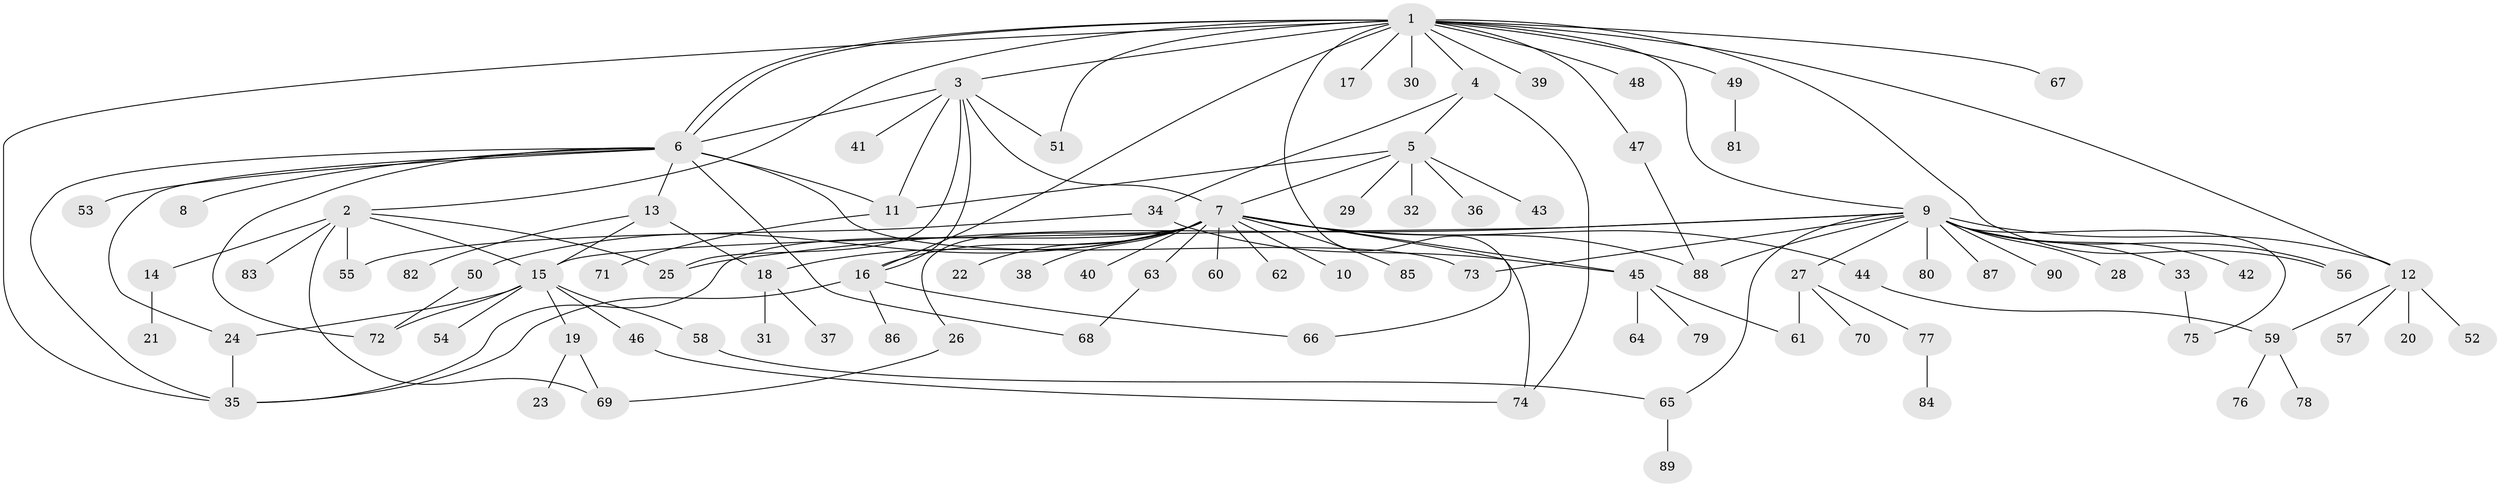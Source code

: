 // coarse degree distribution, {13: 0.022222222222222223, 6: 0.06666666666666667, 5: 0.044444444444444446, 4: 0.08888888888888889, 18: 0.022222222222222223, 7: 0.044444444444444446, 9: 0.022222222222222223, 3: 0.15555555555555556, 1: 0.3333333333333333, 2: 0.2}
// Generated by graph-tools (version 1.1) at 2025/50/03/04/25 22:50:35]
// undirected, 90 vertices, 126 edges
graph export_dot {
  node [color=gray90,style=filled];
  1;
  2;
  3;
  4;
  5;
  6;
  7;
  8;
  9;
  10;
  11;
  12;
  13;
  14;
  15;
  16;
  17;
  18;
  19;
  20;
  21;
  22;
  23;
  24;
  25;
  26;
  27;
  28;
  29;
  30;
  31;
  32;
  33;
  34;
  35;
  36;
  37;
  38;
  39;
  40;
  41;
  42;
  43;
  44;
  45;
  46;
  47;
  48;
  49;
  50;
  51;
  52;
  53;
  54;
  55;
  56;
  57;
  58;
  59;
  60;
  61;
  62;
  63;
  64;
  65;
  66;
  67;
  68;
  69;
  70;
  71;
  72;
  73;
  74;
  75;
  76;
  77;
  78;
  79;
  80;
  81;
  82;
  83;
  84;
  85;
  86;
  87;
  88;
  89;
  90;
  1 -- 2;
  1 -- 3;
  1 -- 4;
  1 -- 6;
  1 -- 6;
  1 -- 9;
  1 -- 12;
  1 -- 16;
  1 -- 17;
  1 -- 30;
  1 -- 35;
  1 -- 39;
  1 -- 47;
  1 -- 48;
  1 -- 49;
  1 -- 51;
  1 -- 56;
  1 -- 66;
  1 -- 67;
  2 -- 14;
  2 -- 15;
  2 -- 25;
  2 -- 55;
  2 -- 69;
  2 -- 83;
  3 -- 6;
  3 -- 7;
  3 -- 11;
  3 -- 16;
  3 -- 25;
  3 -- 41;
  3 -- 51;
  4 -- 5;
  4 -- 34;
  4 -- 74;
  5 -- 7;
  5 -- 11;
  5 -- 29;
  5 -- 32;
  5 -- 36;
  5 -- 43;
  6 -- 8;
  6 -- 11;
  6 -- 13;
  6 -- 24;
  6 -- 35;
  6 -- 53;
  6 -- 68;
  6 -- 72;
  6 -- 73;
  7 -- 10;
  7 -- 16;
  7 -- 18;
  7 -- 22;
  7 -- 26;
  7 -- 35;
  7 -- 38;
  7 -- 40;
  7 -- 44;
  7 -- 45;
  7 -- 50;
  7 -- 60;
  7 -- 62;
  7 -- 63;
  7 -- 74;
  7 -- 85;
  7 -- 88;
  9 -- 12;
  9 -- 15;
  9 -- 25;
  9 -- 27;
  9 -- 28;
  9 -- 33;
  9 -- 42;
  9 -- 56;
  9 -- 65;
  9 -- 73;
  9 -- 75;
  9 -- 80;
  9 -- 87;
  9 -- 88;
  9 -- 90;
  11 -- 71;
  12 -- 20;
  12 -- 52;
  12 -- 57;
  12 -- 59;
  13 -- 15;
  13 -- 18;
  13 -- 82;
  14 -- 21;
  15 -- 19;
  15 -- 24;
  15 -- 46;
  15 -- 54;
  15 -- 58;
  15 -- 72;
  16 -- 35;
  16 -- 66;
  16 -- 86;
  18 -- 31;
  18 -- 37;
  19 -- 23;
  19 -- 69;
  24 -- 35;
  26 -- 69;
  27 -- 61;
  27 -- 70;
  27 -- 77;
  33 -- 75;
  34 -- 45;
  34 -- 55;
  44 -- 59;
  45 -- 61;
  45 -- 64;
  45 -- 79;
  46 -- 74;
  47 -- 88;
  49 -- 81;
  50 -- 72;
  58 -- 65;
  59 -- 76;
  59 -- 78;
  63 -- 68;
  65 -- 89;
  77 -- 84;
}
